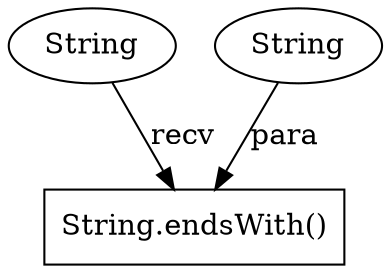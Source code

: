 digraph "9986" {
1 [label="String.endsWith()" shape=box]
2 [label="String" shape=ellipse]
3 [label="String" shape=ellipse]
2 -> 1 [label="recv"];
3 -> 1 [label="para"];
}